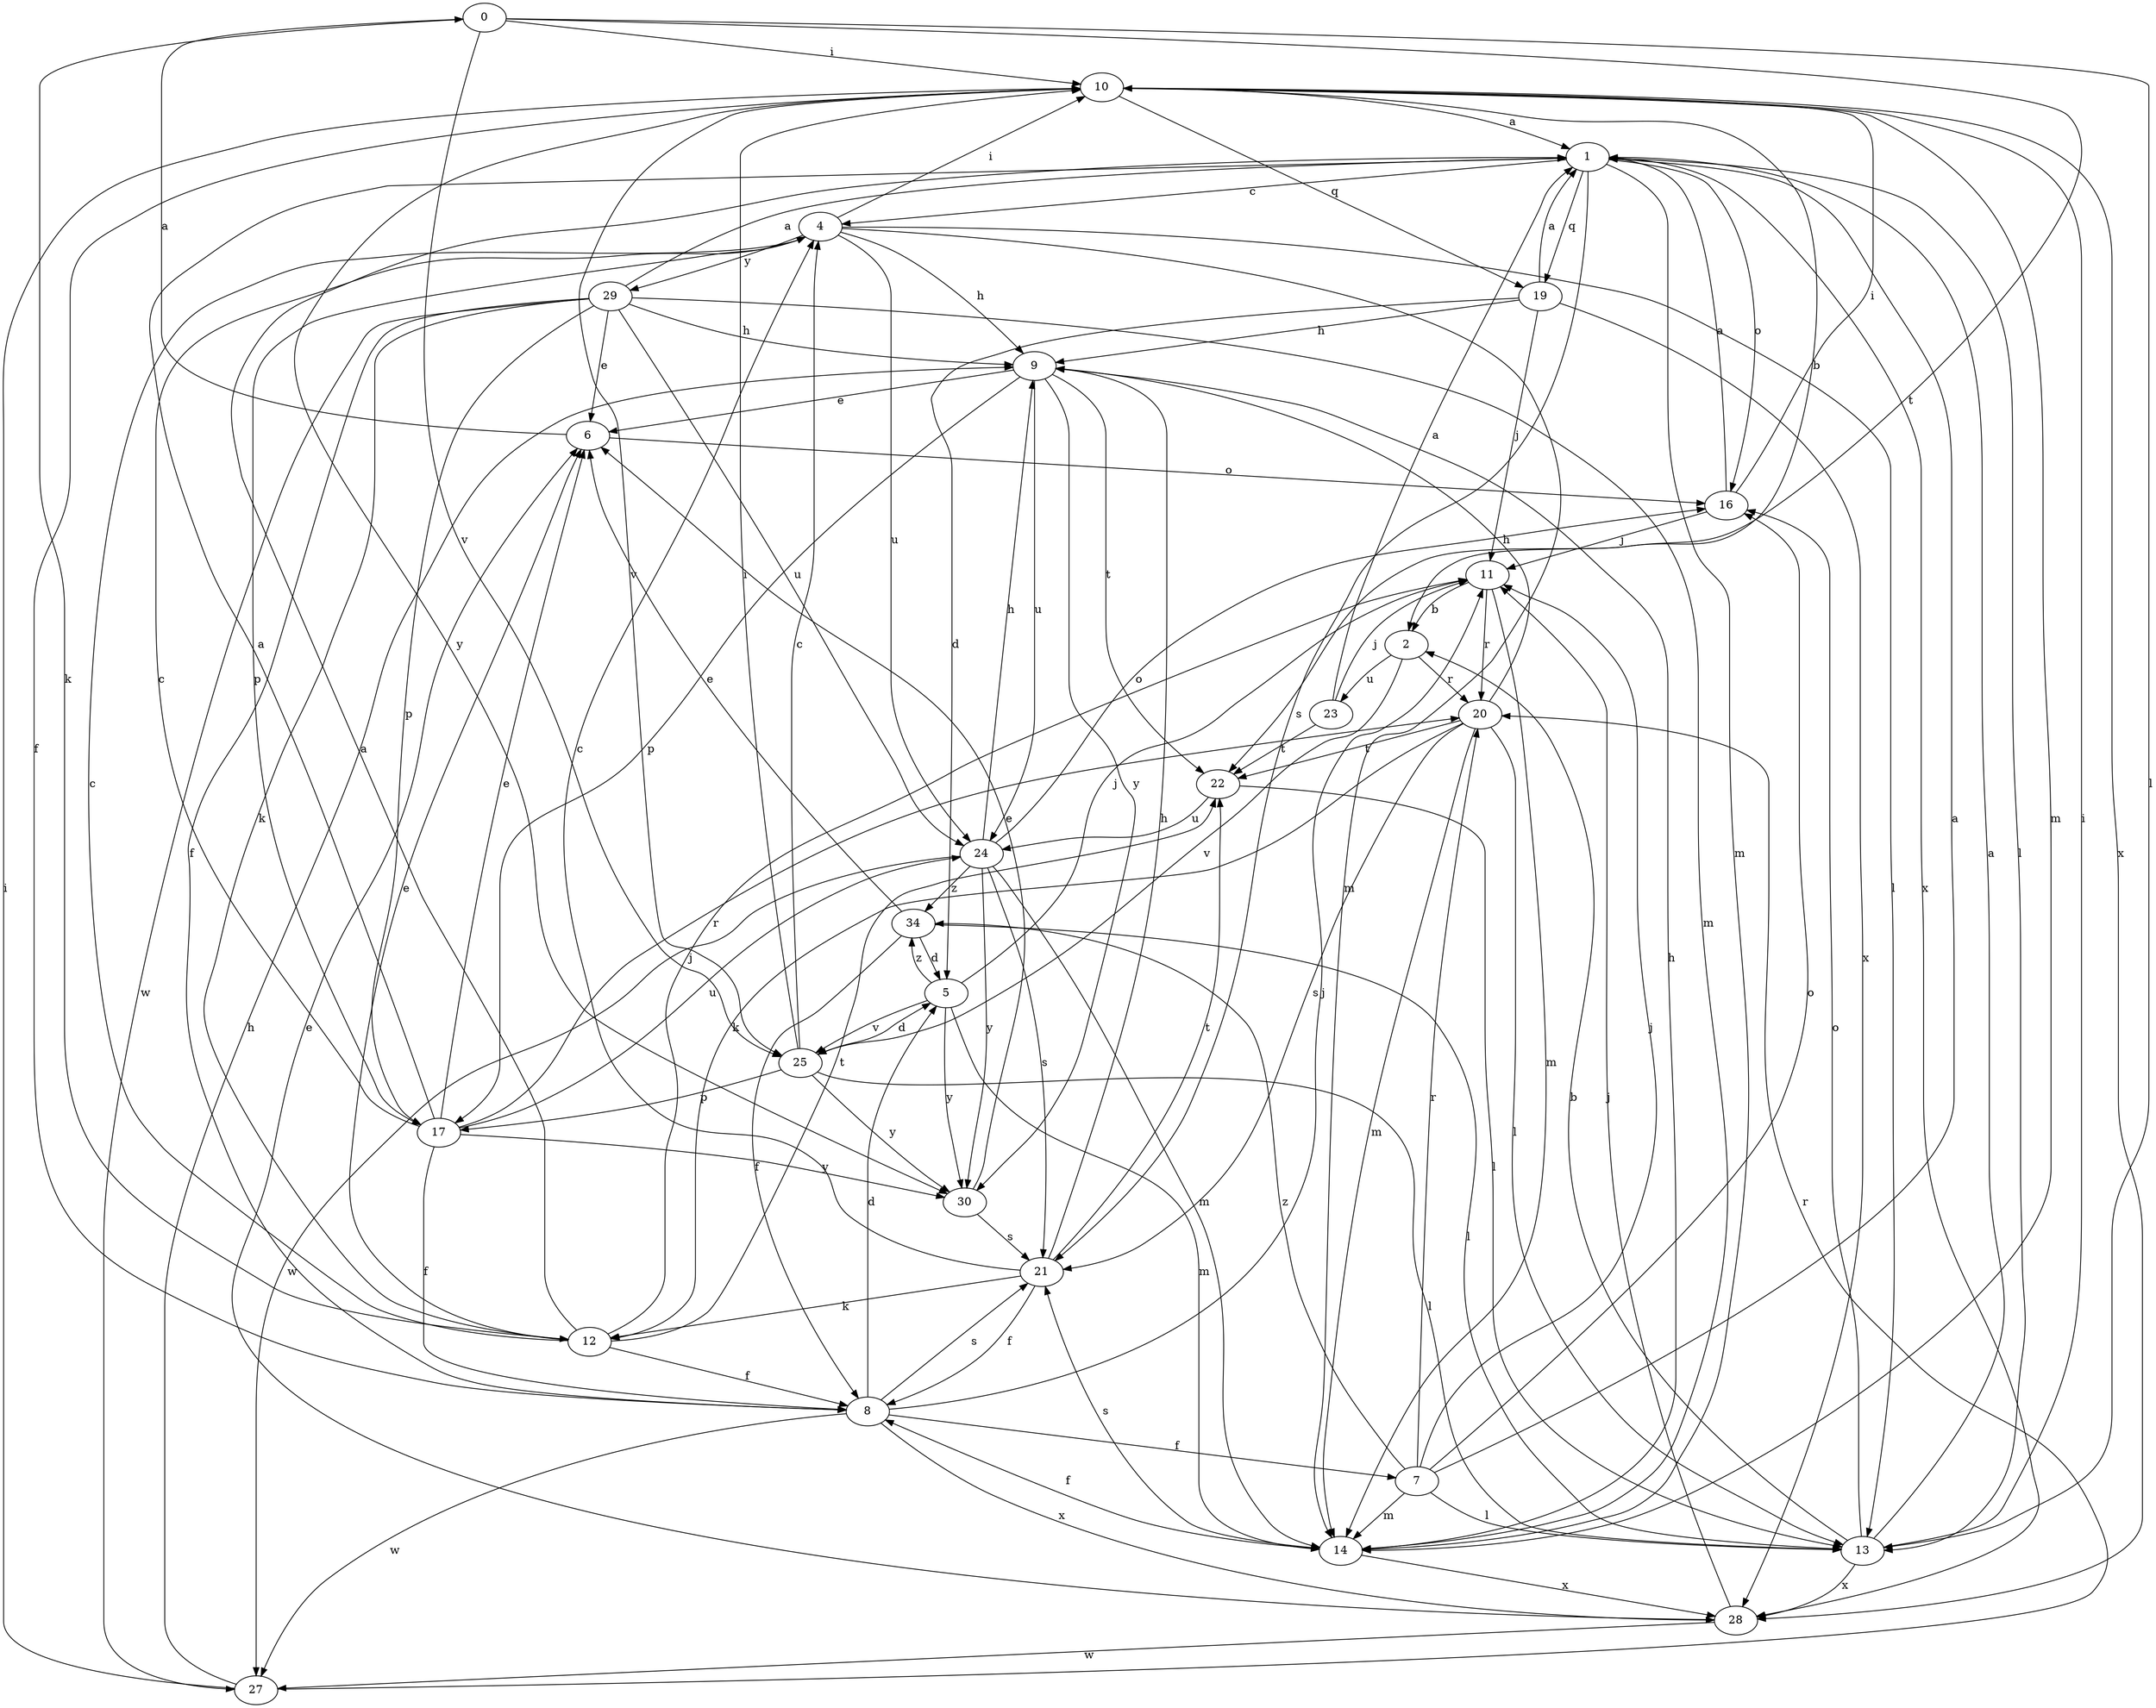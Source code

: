 strict digraph  {
0;
1;
2;
4;
5;
6;
7;
8;
9;
10;
11;
12;
13;
14;
16;
17;
19;
20;
21;
22;
23;
24;
25;
27;
28;
29;
30;
34;
0 -> 10  [label=i];
0 -> 12  [label=k];
0 -> 13  [label=l];
0 -> 22  [label=t];
0 -> 25  [label=v];
1 -> 4  [label=c];
1 -> 13  [label=l];
1 -> 14  [label=m];
1 -> 16  [label=o];
1 -> 19  [label=q];
1 -> 21  [label=s];
1 -> 28  [label=x];
2 -> 20  [label=r];
2 -> 23  [label=u];
2 -> 25  [label=v];
4 -> 9  [label=h];
4 -> 10  [label=i];
4 -> 13  [label=l];
4 -> 14  [label=m];
4 -> 17  [label=p];
4 -> 24  [label=u];
4 -> 29  [label=y];
5 -> 11  [label=j];
5 -> 14  [label=m];
5 -> 25  [label=v];
5 -> 30  [label=y];
5 -> 34  [label=z];
6 -> 0  [label=a];
6 -> 16  [label=o];
7 -> 1  [label=a];
7 -> 11  [label=j];
7 -> 13  [label=l];
7 -> 14  [label=m];
7 -> 16  [label=o];
7 -> 20  [label=r];
7 -> 34  [label=z];
8 -> 5  [label=d];
8 -> 7  [label=f];
8 -> 11  [label=j];
8 -> 21  [label=s];
8 -> 27  [label=w];
8 -> 28  [label=x];
9 -> 6  [label=e];
9 -> 17  [label=p];
9 -> 22  [label=t];
9 -> 24  [label=u];
9 -> 30  [label=y];
10 -> 1  [label=a];
10 -> 2  [label=b];
10 -> 8  [label=f];
10 -> 14  [label=m];
10 -> 19  [label=q];
10 -> 25  [label=v];
10 -> 28  [label=x];
10 -> 30  [label=y];
11 -> 2  [label=b];
11 -> 14  [label=m];
11 -> 20  [label=r];
12 -> 1  [label=a];
12 -> 4  [label=c];
12 -> 6  [label=e];
12 -> 8  [label=f];
12 -> 11  [label=j];
12 -> 22  [label=t];
13 -> 1  [label=a];
13 -> 2  [label=b];
13 -> 10  [label=i];
13 -> 16  [label=o];
13 -> 28  [label=x];
14 -> 8  [label=f];
14 -> 9  [label=h];
14 -> 21  [label=s];
14 -> 28  [label=x];
16 -> 1  [label=a];
16 -> 10  [label=i];
16 -> 11  [label=j];
17 -> 1  [label=a];
17 -> 4  [label=c];
17 -> 6  [label=e];
17 -> 8  [label=f];
17 -> 20  [label=r];
17 -> 24  [label=u];
17 -> 30  [label=y];
19 -> 1  [label=a];
19 -> 5  [label=d];
19 -> 9  [label=h];
19 -> 11  [label=j];
19 -> 28  [label=x];
20 -> 9  [label=h];
20 -> 12  [label=k];
20 -> 13  [label=l];
20 -> 14  [label=m];
20 -> 21  [label=s];
20 -> 22  [label=t];
21 -> 4  [label=c];
21 -> 8  [label=f];
21 -> 9  [label=h];
21 -> 12  [label=k];
21 -> 22  [label=t];
22 -> 13  [label=l];
22 -> 24  [label=u];
23 -> 1  [label=a];
23 -> 11  [label=j];
23 -> 22  [label=t];
24 -> 9  [label=h];
24 -> 14  [label=m];
24 -> 16  [label=o];
24 -> 21  [label=s];
24 -> 27  [label=w];
24 -> 30  [label=y];
24 -> 34  [label=z];
25 -> 4  [label=c];
25 -> 5  [label=d];
25 -> 10  [label=i];
25 -> 13  [label=l];
25 -> 17  [label=p];
25 -> 30  [label=y];
27 -> 9  [label=h];
27 -> 10  [label=i];
27 -> 20  [label=r];
28 -> 6  [label=e];
28 -> 11  [label=j];
28 -> 27  [label=w];
29 -> 1  [label=a];
29 -> 6  [label=e];
29 -> 8  [label=f];
29 -> 9  [label=h];
29 -> 12  [label=k];
29 -> 14  [label=m];
29 -> 17  [label=p];
29 -> 24  [label=u];
29 -> 27  [label=w];
30 -> 6  [label=e];
30 -> 21  [label=s];
34 -> 5  [label=d];
34 -> 6  [label=e];
34 -> 8  [label=f];
34 -> 13  [label=l];
}
